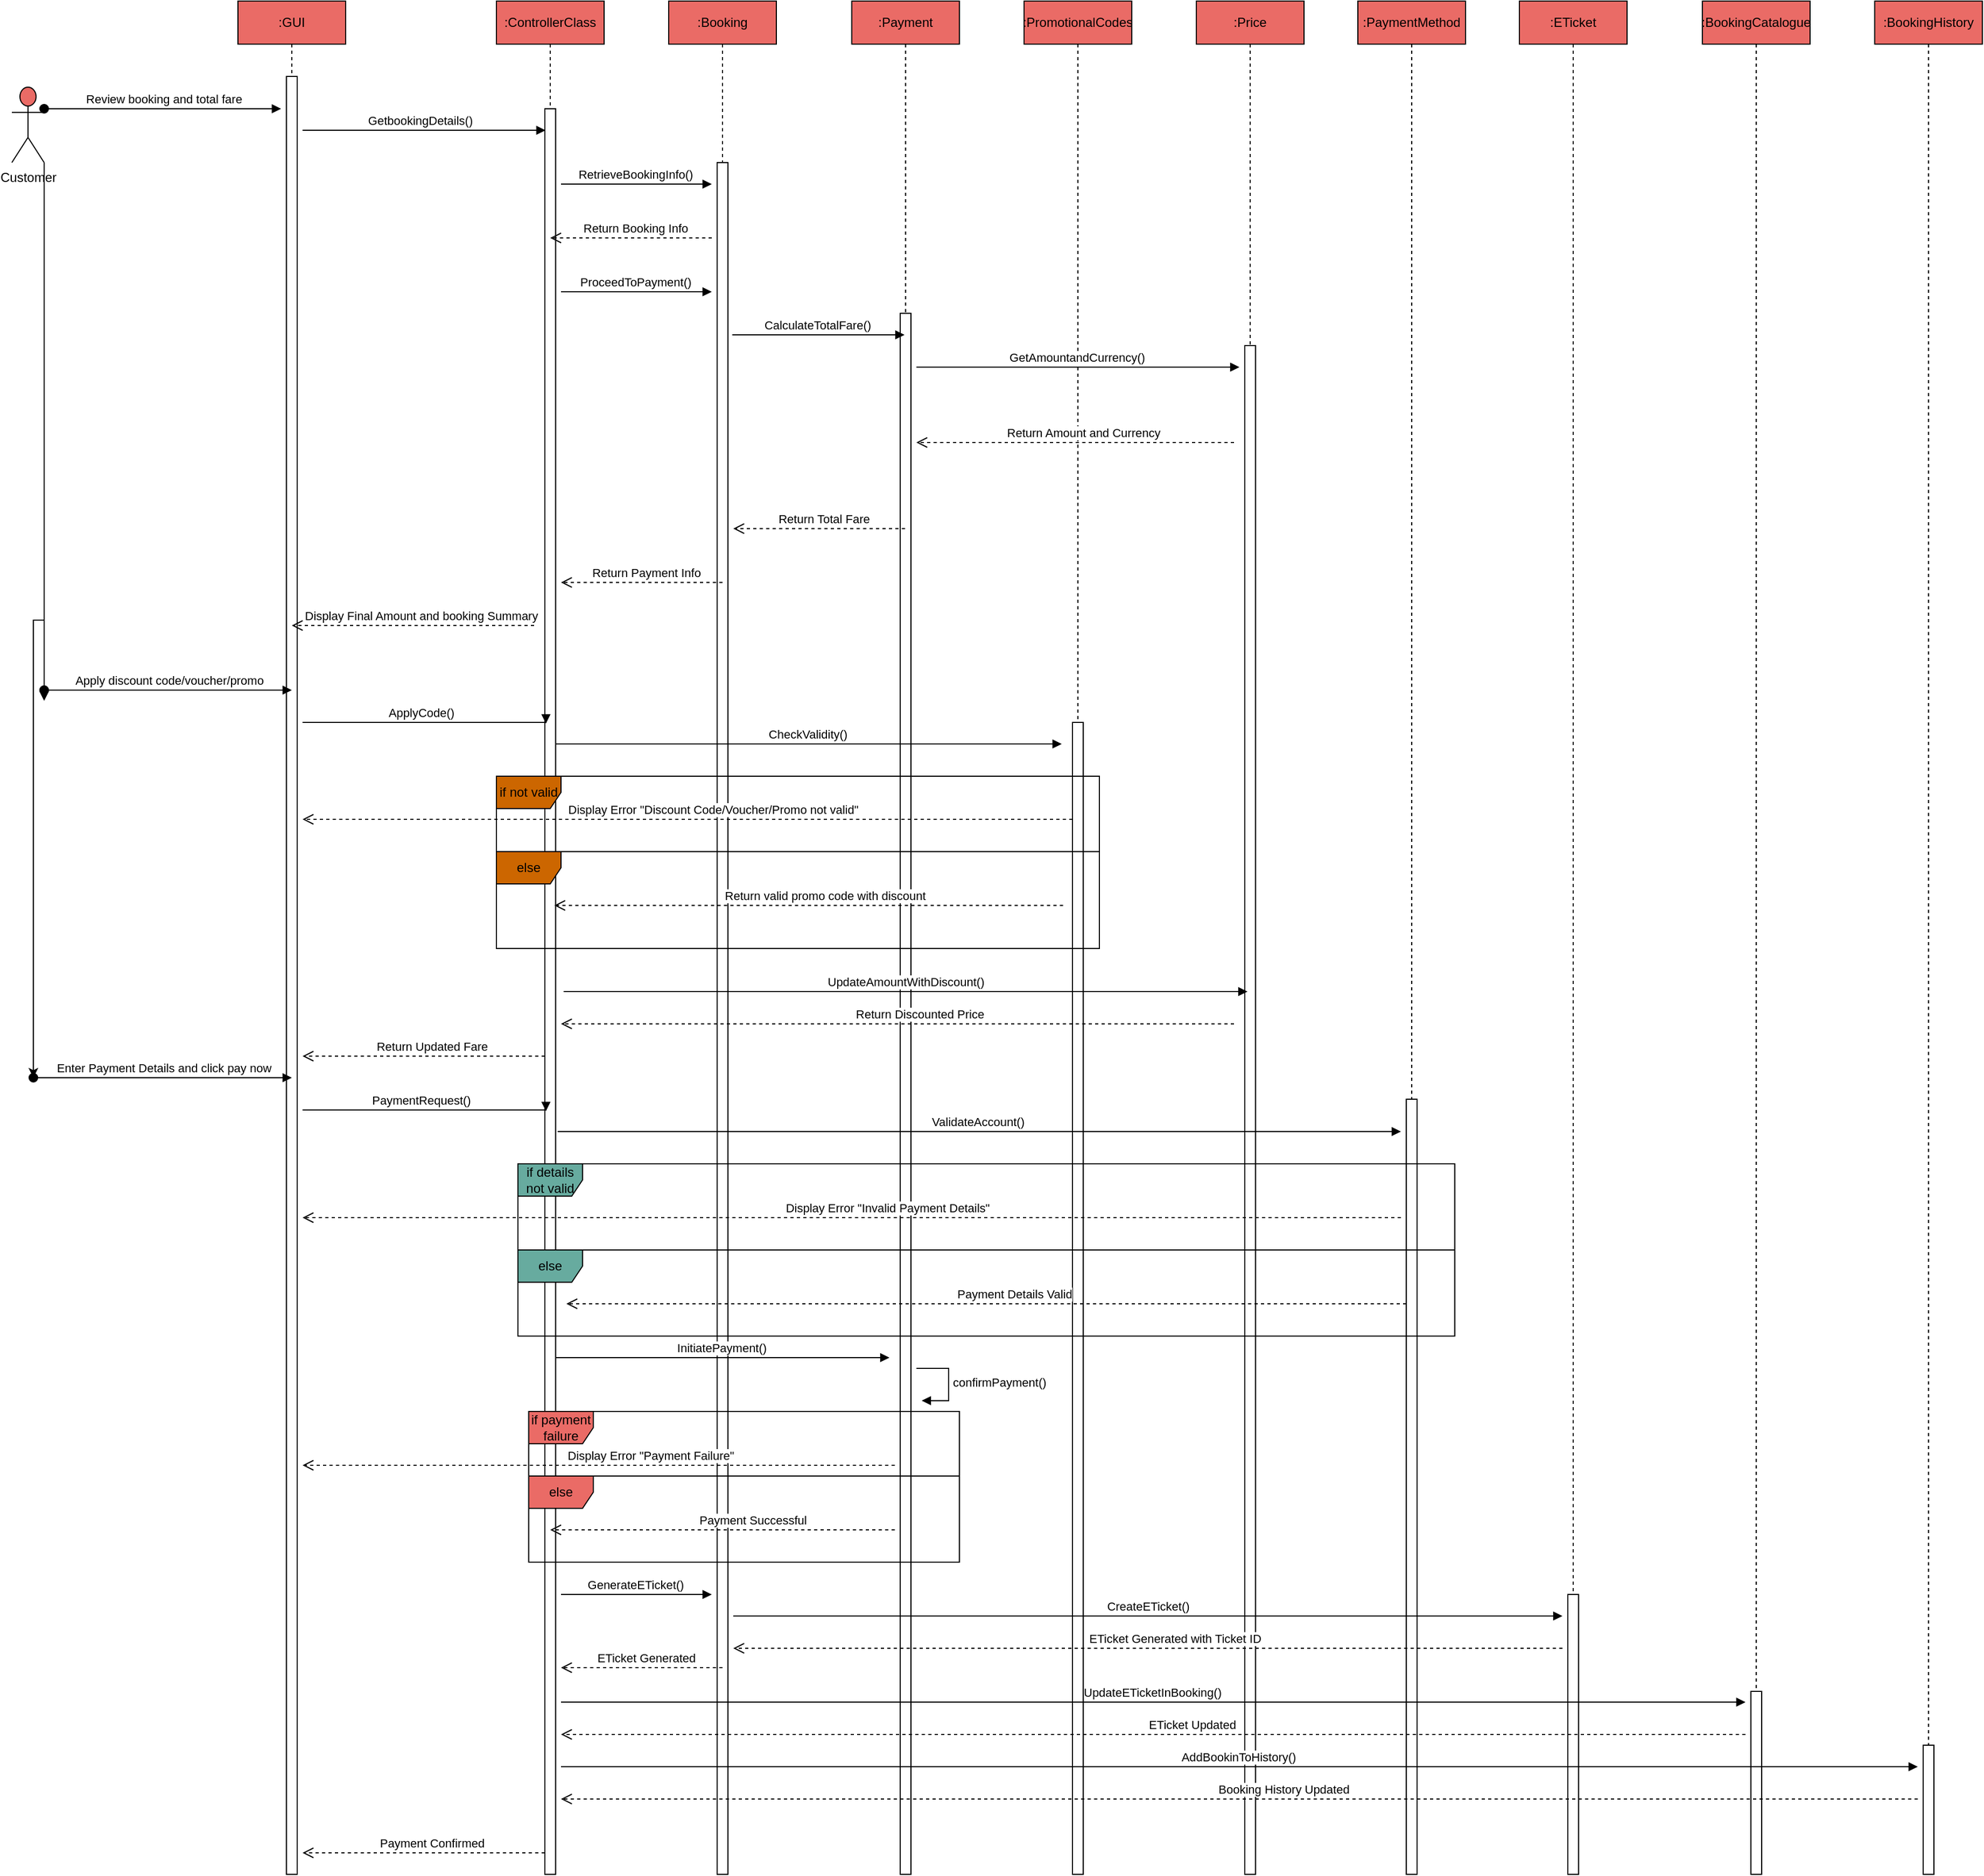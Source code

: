<mxfile version="28.2.7">
  <diagram name="Page-1" id="2YBvvXClWsGukQMizWep">
    <mxGraphModel grid="1" page="1" gridSize="10" guides="1" tooltips="1" connect="1" arrows="1" fold="1" pageScale="1" pageWidth="850" pageHeight="1100" math="0" shadow="0">
      <root>
        <mxCell id="0" />
        <mxCell id="1" parent="0" />
        <mxCell id="487QMyiR4DsZ86P_ElJE-1" value=":GUI" style="shape=umlLifeline;perimeter=lifelinePerimeter;whiteSpace=wrap;html=1;container=0;dropTarget=0;collapsible=0;recursiveResize=0;outlineConnect=0;portConstraint=eastwest;newEdgeStyle={&quot;edgeStyle&quot;:&quot;elbowEdgeStyle&quot;,&quot;elbow&quot;:&quot;vertical&quot;,&quot;curved&quot;:0,&quot;rounded&quot;:0};fillColor=#EA6B66;" vertex="1" parent="1">
          <mxGeometry x="510" y="100" width="100" height="1740" as="geometry" />
        </mxCell>
        <mxCell id="487QMyiR4DsZ86P_ElJE-2" value="" style="html=1;points=[];perimeter=orthogonalPerimeter;outlineConnect=0;targetShapes=umlLifeline;portConstraint=eastwest;newEdgeStyle={&quot;edgeStyle&quot;:&quot;elbowEdgeStyle&quot;,&quot;elbow&quot;:&quot;vertical&quot;,&quot;curved&quot;:0,&quot;rounded&quot;:0};" vertex="1" parent="487QMyiR4DsZ86P_ElJE-1">
          <mxGeometry x="45" y="70" width="10" height="1670" as="geometry" />
        </mxCell>
        <mxCell id="487QMyiR4DsZ86P_ElJE-3" value="GetbookingDetails()" style="html=1;verticalAlign=bottom;endArrow=block;edgeStyle=elbowEdgeStyle;elbow=vertical;curved=0;rounded=0;" edge="1" parent="1">
          <mxGeometry x="-0.037" relative="1" as="geometry">
            <mxPoint x="570" y="220" as="sourcePoint" />
            <Array as="points">
              <mxPoint x="725.6" y="220" />
              <mxPoint x="575" y="210" />
            </Array>
            <mxPoint x="795.6" y="220" as="targetPoint" />
            <mxPoint as="offset" />
          </mxGeometry>
        </mxCell>
        <mxCell id="487QMyiR4DsZ86P_ElJE-4" value="Review booking and total fare" style="html=1;verticalAlign=bottom;startArrow=oval;endArrow=block;startSize=8;edgeStyle=elbowEdgeStyle;elbow=horizontal;curved=0;rounded=0;" edge="1" parent="1">
          <mxGeometry x="0.008" relative="1" as="geometry">
            <mxPoint x="330" y="200" as="sourcePoint" />
            <mxPoint x="550" y="200" as="targetPoint" />
            <Array as="points">
              <mxPoint x="530" y="200" />
            </Array>
            <mxPoint as="offset" />
          </mxGeometry>
        </mxCell>
        <mxCell id="487QMyiR4DsZ86P_ElJE-5" value=":ControllerClass" style="shape=umlLifeline;perimeter=lifelinePerimeter;whiteSpace=wrap;html=1;container=0;dropTarget=0;collapsible=0;recursiveResize=0;outlineConnect=0;portConstraint=eastwest;newEdgeStyle={&quot;edgeStyle&quot;:&quot;elbowEdgeStyle&quot;,&quot;elbow&quot;:&quot;vertical&quot;,&quot;curved&quot;:0,&quot;rounded&quot;:0};fillColor=#EA6B66;" vertex="1" parent="1">
          <mxGeometry x="750" y="100" width="100" height="1740" as="geometry" />
        </mxCell>
        <mxCell id="487QMyiR4DsZ86P_ElJE-6" value="" style="html=1;points=[];perimeter=orthogonalPerimeter;outlineConnect=0;targetShapes=umlLifeline;portConstraint=eastwest;newEdgeStyle={&quot;edgeStyle&quot;:&quot;elbowEdgeStyle&quot;,&quot;elbow&quot;:&quot;vertical&quot;,&quot;curved&quot;:0,&quot;rounded&quot;:0};" vertex="1" parent="487QMyiR4DsZ86P_ElJE-5">
          <mxGeometry x="45" y="100" width="10" height="1640" as="geometry" />
        </mxCell>
        <mxCell id="487QMyiR4DsZ86P_ElJE-7" value=":Booking" style="shape=umlLifeline;perimeter=lifelinePerimeter;whiteSpace=wrap;html=1;container=0;dropTarget=0;collapsible=0;recursiveResize=0;outlineConnect=0;portConstraint=eastwest;newEdgeStyle={&quot;edgeStyle&quot;:&quot;elbowEdgeStyle&quot;,&quot;elbow&quot;:&quot;vertical&quot;,&quot;curved&quot;:0,&quot;rounded&quot;:0};fillColor=#EA6B66;" vertex="1" parent="1">
          <mxGeometry x="910" y="100" width="100" height="1740" as="geometry" />
        </mxCell>
        <mxCell id="487QMyiR4DsZ86P_ElJE-8" value="" style="html=1;points=[];perimeter=orthogonalPerimeter;outlineConnect=0;targetShapes=umlLifeline;portConstraint=eastwest;newEdgeStyle={&quot;edgeStyle&quot;:&quot;elbowEdgeStyle&quot;,&quot;elbow&quot;:&quot;vertical&quot;,&quot;curved&quot;:0,&quot;rounded&quot;:0};" vertex="1" parent="487QMyiR4DsZ86P_ElJE-7">
          <mxGeometry x="45" y="150" width="10" height="1590" as="geometry" />
        </mxCell>
        <mxCell id="487QMyiR4DsZ86P_ElJE-9" value=":Payment" style="shape=umlLifeline;perimeter=lifelinePerimeter;whiteSpace=wrap;html=1;container=0;dropTarget=0;collapsible=0;recursiveResize=0;outlineConnect=0;portConstraint=eastwest;newEdgeStyle={&quot;edgeStyle&quot;:&quot;elbowEdgeStyle&quot;,&quot;elbow&quot;:&quot;vertical&quot;,&quot;curved&quot;:0,&quot;rounded&quot;:0};fillColor=#EA6B66;" vertex="1" parent="1">
          <mxGeometry x="1080" y="100" width="100" height="1740" as="geometry" />
        </mxCell>
        <mxCell id="487QMyiR4DsZ86P_ElJE-10" value="" style="html=1;points=[];perimeter=orthogonalPerimeter;outlineConnect=0;targetShapes=umlLifeline;portConstraint=eastwest;newEdgeStyle={&quot;edgeStyle&quot;:&quot;elbowEdgeStyle&quot;,&quot;elbow&quot;:&quot;vertical&quot;,&quot;curved&quot;:0,&quot;rounded&quot;:0};" vertex="1" parent="487QMyiR4DsZ86P_ElJE-9">
          <mxGeometry x="45" y="290" width="10" height="1450" as="geometry" />
        </mxCell>
        <mxCell id="487QMyiR4DsZ86P_ElJE-11" value=":PromotionalCodes" style="shape=umlLifeline;perimeter=lifelinePerimeter;whiteSpace=wrap;html=1;container=0;dropTarget=0;collapsible=0;recursiveResize=0;outlineConnect=0;portConstraint=eastwest;newEdgeStyle={&quot;edgeStyle&quot;:&quot;elbowEdgeStyle&quot;,&quot;elbow&quot;:&quot;vertical&quot;,&quot;curved&quot;:0,&quot;rounded&quot;:0};fillColor=#EA6B66;" vertex="1" parent="1">
          <mxGeometry x="1240" y="100" width="100" height="1740" as="geometry" />
        </mxCell>
        <mxCell id="487QMyiR4DsZ86P_ElJE-12" value="" style="html=1;points=[];perimeter=orthogonalPerimeter;outlineConnect=0;targetShapes=umlLifeline;portConstraint=eastwest;newEdgeStyle={&quot;edgeStyle&quot;:&quot;elbowEdgeStyle&quot;,&quot;elbow&quot;:&quot;vertical&quot;,&quot;curved&quot;:0,&quot;rounded&quot;:0};" vertex="1" parent="487QMyiR4DsZ86P_ElJE-11">
          <mxGeometry x="45" y="670" width="10" height="1070" as="geometry" />
        </mxCell>
        <mxCell id="487QMyiR4DsZ86P_ElJE-13" value=":Price" style="shape=umlLifeline;perimeter=lifelinePerimeter;whiteSpace=wrap;html=1;container=0;dropTarget=0;collapsible=0;recursiveResize=0;outlineConnect=0;portConstraint=eastwest;newEdgeStyle={&quot;edgeStyle&quot;:&quot;elbowEdgeStyle&quot;,&quot;elbow&quot;:&quot;vertical&quot;,&quot;curved&quot;:0,&quot;rounded&quot;:0};fillColor=#EA6B66;" vertex="1" parent="1">
          <mxGeometry x="1400" y="100" width="100" height="1740" as="geometry" />
        </mxCell>
        <mxCell id="487QMyiR4DsZ86P_ElJE-14" value="" style="html=1;points=[];perimeter=orthogonalPerimeter;outlineConnect=0;targetShapes=umlLifeline;portConstraint=eastwest;newEdgeStyle={&quot;edgeStyle&quot;:&quot;elbowEdgeStyle&quot;,&quot;elbow&quot;:&quot;vertical&quot;,&quot;curved&quot;:0,&quot;rounded&quot;:0};" vertex="1" parent="487QMyiR4DsZ86P_ElJE-13">
          <mxGeometry x="45" y="320" width="10" height="1420" as="geometry" />
        </mxCell>
        <mxCell id="487QMyiR4DsZ86P_ElJE-15" value="Return Booking Info" style="html=1;verticalAlign=bottom;endArrow=open;dashed=1;endSize=8;edgeStyle=elbowEdgeStyle;elbow=horizontal;curved=0;rounded=0;" edge="1" parent="1">
          <mxGeometry x="-0.067" relative="1" as="geometry">
            <mxPoint x="800" y="320" as="targetPoint" />
            <Array as="points">
              <mxPoint x="915" y="320" />
            </Array>
            <mxPoint x="950" y="320" as="sourcePoint" />
            <mxPoint x="-1" as="offset" />
          </mxGeometry>
        </mxCell>
        <mxCell id="487QMyiR4DsZ86P_ElJE-16" value="UpdateAmountWithDiscount()" style="html=1;verticalAlign=bottom;endArrow=block;edgeStyle=elbowEdgeStyle;elbow=vertical;curved=0;rounded=0;" edge="1" parent="1">
          <mxGeometry relative="1" as="geometry">
            <mxPoint x="812.5" y="1020" as="sourcePoint" />
            <Array as="points">
              <mxPoint x="1102.5" y="1020" />
              <mxPoint x="1057.5" y="1010" />
            </Array>
            <mxPoint x="1447.5" y="1020" as="targetPoint" />
            <mxPoint as="offset" />
          </mxGeometry>
        </mxCell>
        <mxCell id="487QMyiR4DsZ86P_ElJE-17" value="Return Total Fare" style="html=1;verticalAlign=bottom;endArrow=open;dashed=1;endSize=8;edgeStyle=elbowEdgeStyle;elbow=vertical;curved=0;rounded=0;" edge="1" parent="1" source="487QMyiR4DsZ86P_ElJE-9">
          <mxGeometry x="-0.046" relative="1" as="geometry">
            <mxPoint x="970" y="590" as="targetPoint" />
            <Array as="points">
              <mxPoint x="1075" y="590" />
            </Array>
            <mxPoint x="1060" y="600" as="sourcePoint" />
            <mxPoint as="offset" />
          </mxGeometry>
        </mxCell>
        <mxCell id="487QMyiR4DsZ86P_ElJE-41" style="edgeStyle=orthogonalEdgeStyle;rounded=0;orthogonalLoop=1;jettySize=auto;html=1;" edge="1" parent="1" source="487QMyiR4DsZ86P_ElJE-19">
          <mxGeometry relative="1" as="geometry">
            <mxPoint x="330" y="750" as="targetPoint" />
            <Array as="points">
              <mxPoint x="330" y="310" />
              <mxPoint x="330" y="310" />
            </Array>
          </mxGeometry>
        </mxCell>
        <mxCell id="487QMyiR4DsZ86P_ElJE-49" style="edgeStyle=orthogonalEdgeStyle;rounded=0;orthogonalLoop=1;jettySize=auto;html=1;" edge="1" parent="1" source="487QMyiR4DsZ86P_ElJE-19">
          <mxGeometry relative="1" as="geometry">
            <mxPoint x="320" y="1100" as="targetPoint" />
            <Array as="points">
              <mxPoint x="330" y="675" />
              <mxPoint x="320" y="675" />
            </Array>
          </mxGeometry>
        </mxCell>
        <mxCell id="487QMyiR4DsZ86P_ElJE-19" value="Customer" style="shape=umlActor;verticalLabelPosition=bottom;verticalAlign=top;html=1;outlineConnect=0;fillColor=#EA6B66;" vertex="1" parent="1">
          <mxGeometry x="300" y="180" width="30" height="70" as="geometry" />
        </mxCell>
        <mxCell id="487QMyiR4DsZ86P_ElJE-20" value="RetrieveBookingInfo()" style="html=1;verticalAlign=bottom;endArrow=block;edgeStyle=elbowEdgeStyle;elbow=vertical;curved=0;rounded=0;" edge="1" parent="1">
          <mxGeometry relative="1" as="geometry">
            <mxPoint x="810" y="270" as="sourcePoint" />
            <Array as="points">
              <mxPoint x="940" y="270" />
              <mxPoint x="895" y="260" />
            </Array>
            <mxPoint x="950" y="270" as="targetPoint" />
            <mxPoint x="-1" as="offset" />
          </mxGeometry>
        </mxCell>
        <mxCell id="487QMyiR4DsZ86P_ElJE-24" value="CalculateTotalFare()" style="html=1;verticalAlign=bottom;endArrow=block;edgeStyle=elbowEdgeStyle;elbow=horizontal;curved=0;rounded=0;" edge="1" parent="1">
          <mxGeometry relative="1" as="geometry">
            <mxPoint x="969" y="410" as="sourcePoint" />
            <Array as="points" />
            <mxPoint x="1129" y="410" as="targetPoint" />
            <mxPoint x="-1" as="offset" />
          </mxGeometry>
        </mxCell>
        <mxCell id="487QMyiR4DsZ86P_ElJE-25" value="Display Error &quot;Discount Code/Voucher/Promo not valid&quot;" style="html=1;verticalAlign=bottom;endArrow=open;dashed=1;endSize=8;edgeStyle=elbowEdgeStyle;elbow=horizontal;curved=0;rounded=0;" edge="1" parent="1">
          <mxGeometry x="-0.065" relative="1" as="geometry">
            <mxPoint x="570" y="860" as="targetPoint" />
            <Array as="points">
              <mxPoint x="1250" y="860" />
            </Array>
            <mxPoint x="1285" y="860" as="sourcePoint" />
            <mxPoint as="offset" />
          </mxGeometry>
        </mxCell>
        <mxCell id="487QMyiR4DsZ86P_ElJE-26" value="ValidateAccount()" style="html=1;verticalAlign=bottom;endArrow=block;edgeStyle=elbowEdgeStyle;elbow=vertical;curved=0;rounded=0;" edge="1" parent="1">
          <mxGeometry relative="1" as="geometry">
            <mxPoint x="806.87" y="1150" as="sourcePoint" />
            <Array as="points">
              <mxPoint x="941.87" y="1150" />
              <mxPoint x="896.87" y="1140" />
            </Array>
            <mxPoint x="1590" y="1150" as="targetPoint" />
            <mxPoint x="-1" as="offset" />
          </mxGeometry>
        </mxCell>
        <mxCell id="487QMyiR4DsZ86P_ElJE-27" value="Return Discounted Price" style="html=1;verticalAlign=bottom;endArrow=open;dashed=1;endSize=8;edgeStyle=elbowEdgeStyle;elbow=horizontal;curved=0;rounded=0;" edge="1" parent="1">
          <mxGeometry x="-0.065" relative="1" as="geometry">
            <mxPoint x="810" y="1050" as="targetPoint" />
            <Array as="points">
              <mxPoint x="1400" y="1050" />
            </Array>
            <mxPoint x="1435" y="1050" as="sourcePoint" />
            <mxPoint as="offset" />
          </mxGeometry>
        </mxCell>
        <mxCell id="487QMyiR4DsZ86P_ElJE-28" value="Return Updated Fare" style="html=1;verticalAlign=bottom;endArrow=open;dashed=1;endSize=8;edgeStyle=elbowEdgeStyle;elbow=horizontal;curved=0;rounded=0;" edge="1" parent="1">
          <mxGeometry x="-0.065" relative="1" as="geometry">
            <mxPoint x="570" y="1080" as="targetPoint" />
            <Array as="points">
              <mxPoint x="760" y="1080" />
            </Array>
            <mxPoint x="795" y="1080" as="sourcePoint" />
            <mxPoint as="offset" />
          </mxGeometry>
        </mxCell>
        <mxCell id="487QMyiR4DsZ86P_ElJE-29" value="Display Final Amount and booking Summary" style="html=1;verticalAlign=bottom;endArrow=open;dashed=1;endSize=8;edgeStyle=elbowEdgeStyle;elbow=horizontal;curved=0;rounded=0;" edge="1" parent="1">
          <mxGeometry x="-0.065" relative="1" as="geometry">
            <mxPoint x="560" y="680" as="targetPoint" />
            <Array as="points">
              <mxPoint x="750" y="680" />
            </Array>
            <mxPoint x="785" y="680" as="sourcePoint" />
            <mxPoint as="offset" />
          </mxGeometry>
        </mxCell>
        <mxCell id="487QMyiR4DsZ86P_ElJE-30" value=":PaymentMethod" style="shape=umlLifeline;perimeter=lifelinePerimeter;whiteSpace=wrap;html=1;container=0;dropTarget=0;collapsible=0;recursiveResize=0;outlineConnect=0;portConstraint=eastwest;newEdgeStyle={&quot;edgeStyle&quot;:&quot;elbowEdgeStyle&quot;,&quot;elbow&quot;:&quot;vertical&quot;,&quot;curved&quot;:0,&quot;rounded&quot;:0};fillColor=#EA6B66;" vertex="1" parent="1">
          <mxGeometry x="1550" y="100" width="100" height="1740" as="geometry" />
        </mxCell>
        <mxCell id="487QMyiR4DsZ86P_ElJE-31" value="" style="html=1;points=[];perimeter=orthogonalPerimeter;outlineConnect=0;targetShapes=umlLifeline;portConstraint=eastwest;newEdgeStyle={&quot;edgeStyle&quot;:&quot;elbowEdgeStyle&quot;,&quot;elbow&quot;:&quot;vertical&quot;,&quot;curved&quot;:0,&quot;rounded&quot;:0};" vertex="1" parent="487QMyiR4DsZ86P_ElJE-30">
          <mxGeometry x="45" y="1020" width="10" height="720" as="geometry" />
        </mxCell>
        <mxCell id="487QMyiR4DsZ86P_ElJE-32" value=":ETicket" style="shape=umlLifeline;perimeter=lifelinePerimeter;whiteSpace=wrap;html=1;container=0;dropTarget=0;collapsible=0;recursiveResize=0;outlineConnect=0;portConstraint=eastwest;newEdgeStyle={&quot;edgeStyle&quot;:&quot;elbowEdgeStyle&quot;,&quot;elbow&quot;:&quot;vertical&quot;,&quot;curved&quot;:0,&quot;rounded&quot;:0};fillColor=#EA6B66;" vertex="1" parent="1">
          <mxGeometry x="1700" y="100" width="100" height="1740" as="geometry" />
        </mxCell>
        <mxCell id="487QMyiR4DsZ86P_ElJE-33" value="" style="html=1;points=[];perimeter=orthogonalPerimeter;outlineConnect=0;targetShapes=umlLifeline;portConstraint=eastwest;newEdgeStyle={&quot;edgeStyle&quot;:&quot;elbowEdgeStyle&quot;,&quot;elbow&quot;:&quot;vertical&quot;,&quot;curved&quot;:0,&quot;rounded&quot;:0};" vertex="1" parent="487QMyiR4DsZ86P_ElJE-32">
          <mxGeometry x="45" y="1480" width="10" height="260" as="geometry" />
        </mxCell>
        <mxCell id="487QMyiR4DsZ86P_ElJE-34" value=":BookingCatalogue" style="shape=umlLifeline;perimeter=lifelinePerimeter;whiteSpace=wrap;html=1;container=0;dropTarget=0;collapsible=0;recursiveResize=0;outlineConnect=0;portConstraint=eastwest;newEdgeStyle={&quot;edgeStyle&quot;:&quot;elbowEdgeStyle&quot;,&quot;elbow&quot;:&quot;vertical&quot;,&quot;curved&quot;:0,&quot;rounded&quot;:0};fillColor=#EA6B66;" vertex="1" parent="1">
          <mxGeometry x="1870" y="100" width="100" height="1740" as="geometry" />
        </mxCell>
        <mxCell id="487QMyiR4DsZ86P_ElJE-35" value="" style="html=1;points=[];perimeter=orthogonalPerimeter;outlineConnect=0;targetShapes=umlLifeline;portConstraint=eastwest;newEdgeStyle={&quot;edgeStyle&quot;:&quot;elbowEdgeStyle&quot;,&quot;elbow&quot;:&quot;vertical&quot;,&quot;curved&quot;:0,&quot;rounded&quot;:0};" vertex="1" parent="487QMyiR4DsZ86P_ElJE-34">
          <mxGeometry x="45" y="1570" width="10" height="170" as="geometry" />
        </mxCell>
        <mxCell id="487QMyiR4DsZ86P_ElJE-36" value=":BookingHistory" style="shape=umlLifeline;perimeter=lifelinePerimeter;whiteSpace=wrap;html=1;container=0;dropTarget=0;collapsible=0;recursiveResize=0;outlineConnect=0;portConstraint=eastwest;newEdgeStyle={&quot;edgeStyle&quot;:&quot;elbowEdgeStyle&quot;,&quot;elbow&quot;:&quot;vertical&quot;,&quot;curved&quot;:0,&quot;rounded&quot;:0};fillColor=#EA6B66;" vertex="1" parent="1">
          <mxGeometry x="2030" y="100" width="100" height="1740" as="geometry" />
        </mxCell>
        <mxCell id="487QMyiR4DsZ86P_ElJE-37" value="" style="html=1;points=[];perimeter=orthogonalPerimeter;outlineConnect=0;targetShapes=umlLifeline;portConstraint=eastwest;newEdgeStyle={&quot;edgeStyle&quot;:&quot;elbowEdgeStyle&quot;,&quot;elbow&quot;:&quot;vertical&quot;,&quot;curved&quot;:0,&quot;rounded&quot;:0};" vertex="1" parent="487QMyiR4DsZ86P_ElJE-36">
          <mxGeometry x="45" y="1620" width="10" height="120" as="geometry" />
        </mxCell>
        <mxCell id="487QMyiR4DsZ86P_ElJE-38" value="ProceedToPayment()" style="html=1;verticalAlign=bottom;endArrow=block;edgeStyle=elbowEdgeStyle;elbow=vertical;curved=0;rounded=0;" edge="1" parent="1">
          <mxGeometry relative="1" as="geometry">
            <mxPoint x="810" y="370" as="sourcePoint" />
            <Array as="points">
              <mxPoint x="940" y="370" />
              <mxPoint x="895" y="360" />
            </Array>
            <mxPoint x="950" y="370" as="targetPoint" />
            <mxPoint x="-1" as="offset" />
          </mxGeometry>
        </mxCell>
        <mxCell id="487QMyiR4DsZ86P_ElJE-39" value="Return Payment Info" style="html=1;verticalAlign=bottom;endArrow=open;dashed=1;endSize=8;edgeStyle=elbowEdgeStyle;elbow=horizontal;curved=0;rounded=0;" edge="1" parent="1">
          <mxGeometry x="-0.067" relative="1" as="geometry">
            <mxPoint x="810" y="640" as="targetPoint" />
            <Array as="points">
              <mxPoint x="925" y="640" />
            </Array>
            <mxPoint x="960" y="640" as="sourcePoint" />
            <mxPoint x="-1" as="offset" />
          </mxGeometry>
        </mxCell>
        <mxCell id="487QMyiR4DsZ86P_ElJE-40" value="Apply discount code/voucher/promo" style="html=1;verticalAlign=bottom;startArrow=oval;endArrow=block;startSize=8;edgeStyle=elbowEdgeStyle;elbow=horizontal;curved=0;rounded=0;" edge="1" parent="1">
          <mxGeometry x="0.008" relative="1" as="geometry">
            <mxPoint x="330" y="740" as="sourcePoint" />
            <mxPoint x="560" y="740" as="targetPoint" />
            <Array as="points">
              <mxPoint x="540" y="740" />
            </Array>
            <mxPoint as="offset" />
          </mxGeometry>
        </mxCell>
        <mxCell id="487QMyiR4DsZ86P_ElJE-42" value="ApplyCode()" style="html=1;verticalAlign=bottom;endArrow=block;edgeStyle=elbowEdgeStyle;elbow=vertical;curved=0;rounded=0;entryX=0.456;entryY=0.205;entryDx=0;entryDy=0;entryPerimeter=0;" edge="1" parent="1">
          <mxGeometry x="-0.037" relative="1" as="geometry">
            <mxPoint x="570" y="770" as="sourcePoint" />
            <Array as="points">
              <mxPoint x="710" y="770" />
              <mxPoint x="665" y="760" />
            </Array>
            <mxPoint x="796" y="771" as="targetPoint" />
            <mxPoint as="offset" />
          </mxGeometry>
        </mxCell>
        <mxCell id="487QMyiR4DsZ86P_ElJE-43" value="CheckValidity()" style="html=1;verticalAlign=bottom;endArrow=block;edgeStyle=elbowEdgeStyle;elbow=vertical;curved=0;rounded=0;" edge="1" parent="1">
          <mxGeometry relative="1" as="geometry">
            <mxPoint x="805" y="790" as="sourcePoint" />
            <Array as="points">
              <mxPoint x="1195" y="790" />
              <mxPoint x="895" y="780" />
            </Array>
            <mxPoint x="1275" y="790" as="targetPoint" />
            <mxPoint x="-1" as="offset" />
          </mxGeometry>
        </mxCell>
        <mxCell id="487QMyiR4DsZ86P_ElJE-44" value="if not valid" style="shape=umlFrame;whiteSpace=wrap;html=1;pointerEvents=0;fillColor=#CC6600;" vertex="1" parent="1">
          <mxGeometry x="750" y="820" width="560" height="160" as="geometry" />
        </mxCell>
        <mxCell id="487QMyiR4DsZ86P_ElJE-45" value="else" style="shape=umlFrame;whiteSpace=wrap;html=1;pointerEvents=0;fillColor=#CC6600;" vertex="1" parent="1">
          <mxGeometry x="750" y="890" width="560" height="90" as="geometry" />
        </mxCell>
        <mxCell id="487QMyiR4DsZ86P_ElJE-46" value="Return valid promo code with discount" style="html=1;verticalAlign=bottom;endArrow=open;dashed=1;endSize=8;edgeStyle=elbowEdgeStyle;elbow=horizontal;curved=0;rounded=0;" edge="1" parent="1">
          <mxGeometry x="-0.065" relative="1" as="geometry">
            <mxPoint x="803.75" y="940" as="targetPoint" />
            <Array as="points">
              <mxPoint x="1241.25" y="940" />
            </Array>
            <mxPoint x="1276.25" y="940" as="sourcePoint" />
            <mxPoint as="offset" />
          </mxGeometry>
        </mxCell>
        <mxCell id="487QMyiR4DsZ86P_ElJE-47" value="Enter Payment Details and click pay now" style="html=1;verticalAlign=bottom;startArrow=oval;endArrow=block;startSize=8;edgeStyle=elbowEdgeStyle;elbow=horizontal;curved=0;rounded=0;" edge="1" parent="1">
          <mxGeometry x="0.008" relative="1" as="geometry">
            <mxPoint x="320" y="1100" as="sourcePoint" />
            <mxPoint x="560" y="1100" as="targetPoint" />
            <Array as="points">
              <mxPoint x="540" y="1100" />
            </Array>
            <mxPoint as="offset" />
          </mxGeometry>
        </mxCell>
        <mxCell id="487QMyiR4DsZ86P_ElJE-50" value="if details not valid" style="shape=umlFrame;whiteSpace=wrap;html=1;pointerEvents=0;fillColor=#67AB9F;" vertex="1" parent="1">
          <mxGeometry x="770" y="1180" width="870" height="160" as="geometry" />
        </mxCell>
        <mxCell id="487QMyiR4DsZ86P_ElJE-51" value="else" style="shape=umlFrame;whiteSpace=wrap;html=1;pointerEvents=0;fillColor=#67AB9F;" vertex="1" parent="1">
          <mxGeometry x="770" y="1260" width="870" height="80" as="geometry" />
        </mxCell>
        <mxCell id="487QMyiR4DsZ86P_ElJE-52" value="PaymentRequest()" style="html=1;verticalAlign=bottom;endArrow=block;edgeStyle=elbowEdgeStyle;elbow=vertical;curved=0;rounded=0;entryX=0.456;entryY=0.205;entryDx=0;entryDy=0;entryPerimeter=0;" edge="1" parent="1">
          <mxGeometry x="-0.037" relative="1" as="geometry">
            <mxPoint x="570" y="1130" as="sourcePoint" />
            <Array as="points">
              <mxPoint x="710" y="1130" />
              <mxPoint x="665" y="1120" />
            </Array>
            <mxPoint x="796" y="1131" as="targetPoint" />
            <mxPoint as="offset" />
          </mxGeometry>
        </mxCell>
        <mxCell id="487QMyiR4DsZ86P_ElJE-53" value="Display Error &quot;Invalid Payment Details&quot;" style="html=1;verticalAlign=bottom;endArrow=open;dashed=1;endSize=8;edgeStyle=elbowEdgeStyle;elbow=horizontal;curved=0;rounded=0;" edge="1" parent="1">
          <mxGeometry x="-0.065" relative="1" as="geometry">
            <mxPoint x="570" y="1230" as="targetPoint" />
            <Array as="points">
              <mxPoint x="1170" y="1230" />
            </Array>
            <mxPoint x="1590" y="1230" as="sourcePoint" />
            <mxPoint as="offset" />
          </mxGeometry>
        </mxCell>
        <mxCell id="487QMyiR4DsZ86P_ElJE-54" value="GetAmountandCurrency()" style="html=1;verticalAlign=bottom;endArrow=block;edgeStyle=elbowEdgeStyle;elbow=horizontal;curved=0;rounded=0;" edge="1" parent="1">
          <mxGeometry relative="1" as="geometry">
            <mxPoint x="1140" y="440" as="sourcePoint" />
            <Array as="points" />
            <mxPoint x="1440" y="440" as="targetPoint" />
            <mxPoint x="-1" as="offset" />
          </mxGeometry>
        </mxCell>
        <mxCell id="487QMyiR4DsZ86P_ElJE-55" value="Return Amount and Currency" style="html=1;verticalAlign=bottom;endArrow=open;dashed=1;endSize=8;edgeStyle=elbowEdgeStyle;elbow=vertical;curved=0;rounded=0;" edge="1" parent="1">
          <mxGeometry x="-0.046" relative="1" as="geometry">
            <mxPoint x="1140" y="510" as="targetPoint" />
            <Array as="points">
              <mxPoint x="1250" y="510" />
            </Array>
            <mxPoint x="1435" y="510" as="sourcePoint" />
            <mxPoint as="offset" />
          </mxGeometry>
        </mxCell>
        <mxCell id="487QMyiR4DsZ86P_ElJE-56" value="Payment Details Valid" style="html=1;verticalAlign=bottom;endArrow=open;dashed=1;endSize=8;edgeStyle=elbowEdgeStyle;elbow=horizontal;curved=0;rounded=0;" edge="1" parent="1">
          <mxGeometry x="-0.065" relative="1" as="geometry">
            <mxPoint x="815" y="1310" as="targetPoint" />
            <Array as="points">
              <mxPoint x="1175" y="1310" />
            </Array>
            <mxPoint x="1595" y="1310" as="sourcePoint" />
            <mxPoint as="offset" />
          </mxGeometry>
        </mxCell>
        <mxCell id="487QMyiR4DsZ86P_ElJE-57" value="InitiatePayment()" style="html=1;verticalAlign=bottom;endArrow=block;edgeStyle=elbowEdgeStyle;elbow=vertical;curved=0;rounded=0;" edge="1" parent="1">
          <mxGeometry relative="1" as="geometry">
            <mxPoint x="805" y="1360" as="sourcePoint" />
            <Array as="points">
              <mxPoint x="1035" y="1360" />
              <mxPoint x="735" y="1350" />
            </Array>
            <mxPoint x="1115" y="1360" as="targetPoint" />
            <mxPoint x="-1" as="offset" />
          </mxGeometry>
        </mxCell>
        <mxCell id="487QMyiR4DsZ86P_ElJE-59" value="confirmPayment()" style="html=1;align=left;spacingLeft=2;endArrow=block;rounded=0;edgeStyle=orthogonalEdgeStyle;curved=0;rounded=0;" edge="1" parent="1">
          <mxGeometry relative="1" as="geometry">
            <mxPoint x="1140" y="1370" as="sourcePoint" />
            <Array as="points">
              <mxPoint x="1170" y="1400" />
            </Array>
            <mxPoint x="1145" y="1400" as="targetPoint" />
          </mxGeometry>
        </mxCell>
        <mxCell id="487QMyiR4DsZ86P_ElJE-60" value="if payment failure" style="shape=umlFrame;whiteSpace=wrap;html=1;pointerEvents=0;fillColor=#EA6B66;" vertex="1" parent="1">
          <mxGeometry x="780" y="1410" width="400" height="140" as="geometry" />
        </mxCell>
        <mxCell id="487QMyiR4DsZ86P_ElJE-61" value="Display Error &quot;Payment Failure&quot;" style="html=1;verticalAlign=bottom;endArrow=open;dashed=1;endSize=8;edgeStyle=elbowEdgeStyle;elbow=horizontal;curved=0;rounded=0;" edge="1" parent="1">
          <mxGeometry x="-0.179" relative="1" as="geometry">
            <mxPoint x="570" y="1460" as="targetPoint" />
            <Array as="points">
              <mxPoint x="1110" y="1460" />
            </Array>
            <mxPoint x="1120" y="1460" as="sourcePoint" />
            <mxPoint x="-1" as="offset" />
          </mxGeometry>
        </mxCell>
        <mxCell id="487QMyiR4DsZ86P_ElJE-62" value="else" style="shape=umlFrame;whiteSpace=wrap;html=1;pointerEvents=0;fillColor=#EA6B66;" vertex="1" parent="1">
          <mxGeometry x="780" y="1470" width="400" height="80" as="geometry" />
        </mxCell>
        <mxCell id="487QMyiR4DsZ86P_ElJE-63" value="Payment Successful" style="html=1;verticalAlign=bottom;endArrow=open;dashed=1;endSize=8;edgeStyle=elbowEdgeStyle;elbow=horizontal;curved=0;rounded=0;" edge="1" parent="1">
          <mxGeometry x="-0.179" relative="1" as="geometry">
            <mxPoint x="800" y="1520" as="targetPoint" />
            <Array as="points">
              <mxPoint x="1110" y="1510" />
            </Array>
            <mxPoint x="1120" y="1520" as="sourcePoint" />
            <mxPoint x="-1" as="offset" />
          </mxGeometry>
        </mxCell>
        <mxCell id="487QMyiR4DsZ86P_ElJE-64" value="GenerateETicket()" style="html=1;verticalAlign=bottom;endArrow=block;edgeStyle=elbowEdgeStyle;elbow=vertical;curved=0;rounded=0;" edge="1" parent="1">
          <mxGeometry relative="1" as="geometry">
            <mxPoint x="810" y="1580" as="sourcePoint" />
            <Array as="points">
              <mxPoint x="940" y="1580" />
              <mxPoint x="895" y="1570" />
            </Array>
            <mxPoint x="950" y="1580" as="targetPoint" />
            <mxPoint x="-1" as="offset" />
          </mxGeometry>
        </mxCell>
        <mxCell id="487QMyiR4DsZ86P_ElJE-65" value="CreateETicket()" style="html=1;verticalAlign=bottom;endArrow=block;edgeStyle=elbowEdgeStyle;elbow=vertical;curved=0;rounded=0;" edge="1" parent="1">
          <mxGeometry x="-0.004" relative="1" as="geometry">
            <mxPoint x="970" y="1600" as="sourcePoint" />
            <Array as="points">
              <mxPoint x="1100" y="1600" />
              <mxPoint x="1055" y="1590" />
            </Array>
            <mxPoint x="1740" y="1600" as="targetPoint" />
            <mxPoint x="1" as="offset" />
          </mxGeometry>
        </mxCell>
        <mxCell id="487QMyiR4DsZ86P_ElJE-66" value="ETicket Generated with Ticket ID" style="html=1;verticalAlign=bottom;endArrow=open;dashed=1;endSize=8;edgeStyle=elbowEdgeStyle;elbow=horizontal;curved=0;rounded=0;" edge="1" parent="1">
          <mxGeometry x="-0.065" relative="1" as="geometry">
            <mxPoint x="970" y="1630" as="targetPoint" />
            <Array as="points">
              <mxPoint x="1320" y="1630" />
            </Array>
            <mxPoint x="1740" y="1630" as="sourcePoint" />
            <mxPoint as="offset" />
          </mxGeometry>
        </mxCell>
        <mxCell id="487QMyiR4DsZ86P_ElJE-67" value="ETicket Generated" style="html=1;verticalAlign=bottom;endArrow=open;dashed=1;endSize=8;edgeStyle=elbowEdgeStyle;elbow=horizontal;curved=0;rounded=0;" edge="1" parent="1">
          <mxGeometry x="-0.067" relative="1" as="geometry">
            <mxPoint x="810" y="1648" as="targetPoint" />
            <Array as="points">
              <mxPoint x="925" y="1648" />
            </Array>
            <mxPoint x="960" y="1648" as="sourcePoint" />
            <mxPoint x="-1" as="offset" />
          </mxGeometry>
        </mxCell>
        <mxCell id="487QMyiR4DsZ86P_ElJE-68" value="UpdateETicketInBooking()" style="html=1;verticalAlign=bottom;endArrow=block;edgeStyle=elbowEdgeStyle;elbow=vertical;curved=0;rounded=0;" edge="1" parent="1">
          <mxGeometry x="-0.004" relative="1" as="geometry">
            <mxPoint x="810" y="1680" as="sourcePoint" />
            <Array as="points">
              <mxPoint x="940" y="1680" />
              <mxPoint x="895" y="1670" />
            </Array>
            <mxPoint x="1910" y="1680" as="targetPoint" />
            <mxPoint x="1" as="offset" />
          </mxGeometry>
        </mxCell>
        <mxCell id="487QMyiR4DsZ86P_ElJE-69" value="AddBookinToHistory()" style="html=1;verticalAlign=bottom;endArrow=block;edgeStyle=elbowEdgeStyle;elbow=vertical;curved=0;rounded=0;" edge="1" parent="1">
          <mxGeometry x="-0.004" relative="1" as="geometry">
            <mxPoint x="810" y="1740" as="sourcePoint" />
            <Array as="points">
              <mxPoint x="940" y="1740" />
              <mxPoint x="895" y="1730" />
            </Array>
            <mxPoint x="2070" y="1740" as="targetPoint" />
            <mxPoint x="1" as="offset" />
          </mxGeometry>
        </mxCell>
        <mxCell id="487QMyiR4DsZ86P_ElJE-70" value="ETicket Updated" style="html=1;verticalAlign=bottom;endArrow=open;dashed=1;endSize=8;edgeStyle=elbowEdgeStyle;elbow=horizontal;curved=0;rounded=0;" edge="1" parent="1">
          <mxGeometry x="-0.065" relative="1" as="geometry">
            <mxPoint x="810" y="1710" as="targetPoint" />
            <Array as="points">
              <mxPoint x="1170" y="1710" />
            </Array>
            <mxPoint x="1910" y="1710" as="sourcePoint" />
            <mxPoint as="offset" />
          </mxGeometry>
        </mxCell>
        <mxCell id="487QMyiR4DsZ86P_ElJE-71" value="Booking History Updated" style="html=1;verticalAlign=bottom;endArrow=open;dashed=1;endSize=8;edgeStyle=elbowEdgeStyle;elbow=horizontal;curved=0;rounded=0;" edge="1" parent="1">
          <mxGeometry x="-0.065" relative="1" as="geometry">
            <mxPoint x="810" y="1770" as="targetPoint" />
            <Array as="points" />
            <mxPoint x="2070" y="1770" as="sourcePoint" />
            <mxPoint as="offset" />
          </mxGeometry>
        </mxCell>
        <mxCell id="487QMyiR4DsZ86P_ElJE-72" value="Payment Confirmed" style="html=1;verticalAlign=bottom;endArrow=open;dashed=1;endSize=8;edgeStyle=elbowEdgeStyle;elbow=horizontal;curved=0;rounded=0;" edge="1" parent="1">
          <mxGeometry x="-0.065" relative="1" as="geometry">
            <mxPoint x="570" y="1820" as="targetPoint" />
            <Array as="points">
              <mxPoint x="760" y="1820" />
            </Array>
            <mxPoint x="795" y="1820" as="sourcePoint" />
            <mxPoint as="offset" />
          </mxGeometry>
        </mxCell>
      </root>
    </mxGraphModel>
  </diagram>
</mxfile>
